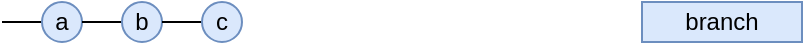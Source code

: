 <mxfile compressed="false" version="17.4.2" type="device">
<diagram id="a" name="Page-1">
  <mxGraphModel dx="532" dy="766" grid="1" gridSize="10" guides="1" tooltips="1" connect="1" arrows="1" fold="1" page="1" pageScale="1" pageWidth="413" pageHeight="583" math="0" shadow="0">
    <root>
      <mxCell id="0" />
      <mxCell id="1" parent="0" />
      <mxCell id="box1" value="branch" style="rounded=0;whiteSpace=wrap;html=1;fillColor=#dae8fc;strokeColor=#6c8ebf;" parent="1" vertex="1">
        <mxGeometry x="320" y="20" width="80" height="20" as="geometry" />
      </mxCell>
    <mxCell id="l5" value="" style="endArrow=none;html=1;rounded=1;entryX=0;entryY=0.5;entryDx=0;entryDy=0;" edge="1" parent="1" target="b2">
      <mxGeometry width="50" height="50" relative="1" as="geometry">
        <mxPoint x="0" y="30" as="sourcePoint" />
        <mxPoint x="20" y="30" as="targetPoint" />
      </mxGeometry>
    </mxCell>
      <mxCell id="b2" value="a" style="ellipse;whiteSpace=wrap;html=1;fillColor=#dae8fc;strokeColor=#6c8ebf;" vertex="1" parent="1">
        <mxGeometry x="20" y="20" width="20" height="20" as="geometry" />
      </mxCell>
    <mxCell id="l6" value="" style="endArrow=none;html=1;rounded=1;exitX=1;exitY=0.5;exitDx=0;exitDy=0;entryX=0;entryY=0.5;entryDx=0;entryDy=0;" edge="1" parent="1" source="b2" target="b3">
      <mxGeometry width="50" height="50" relative="1" as="geometry">
        <mxPoint x="40" y="30" as="sourcePoint" />
        <mxPoint x="60" y="30" as="targetPoint" />
      </mxGeometry>
    </mxCell>
      <mxCell id="b3" value="b" style="ellipse;whiteSpace=wrap;html=1;fillColor=#dae8fc;strokeColor=#6c8ebf;" vertex="1" parent="1">
        <mxGeometry x="60" y="20" width="20" height="20" as="geometry" />
      </mxCell>
    <mxCell id="l7" value="" style="endArrow=none;html=1;rounded=1;exitX=1;exitY=0.5;exitDx=0;exitDy=0;entryX=0;entryY=0.5;entryDx=0;entryDy=0;" edge="1" parent="1" source="b3" target="b4">
      <mxGeometry width="50" height="50" relative="1" as="geometry">
        <mxPoint x="80" y="30" as="sourcePoint" />
        <mxPoint x="100" y="30" as="targetPoint" />
      </mxGeometry>
    </mxCell>
      <mxCell id="b4" value="c" style="ellipse;whiteSpace=wrap;html=1;fillColor=#dae8fc;strokeColor=#6c8ebf;" vertex="1" parent="1">
        <mxGeometry x="100" y="20" width="20" height="20" as="geometry" />
      </mxCell>
      </root>
    </mxGraphModel>
  </diagram>
</mxfile>